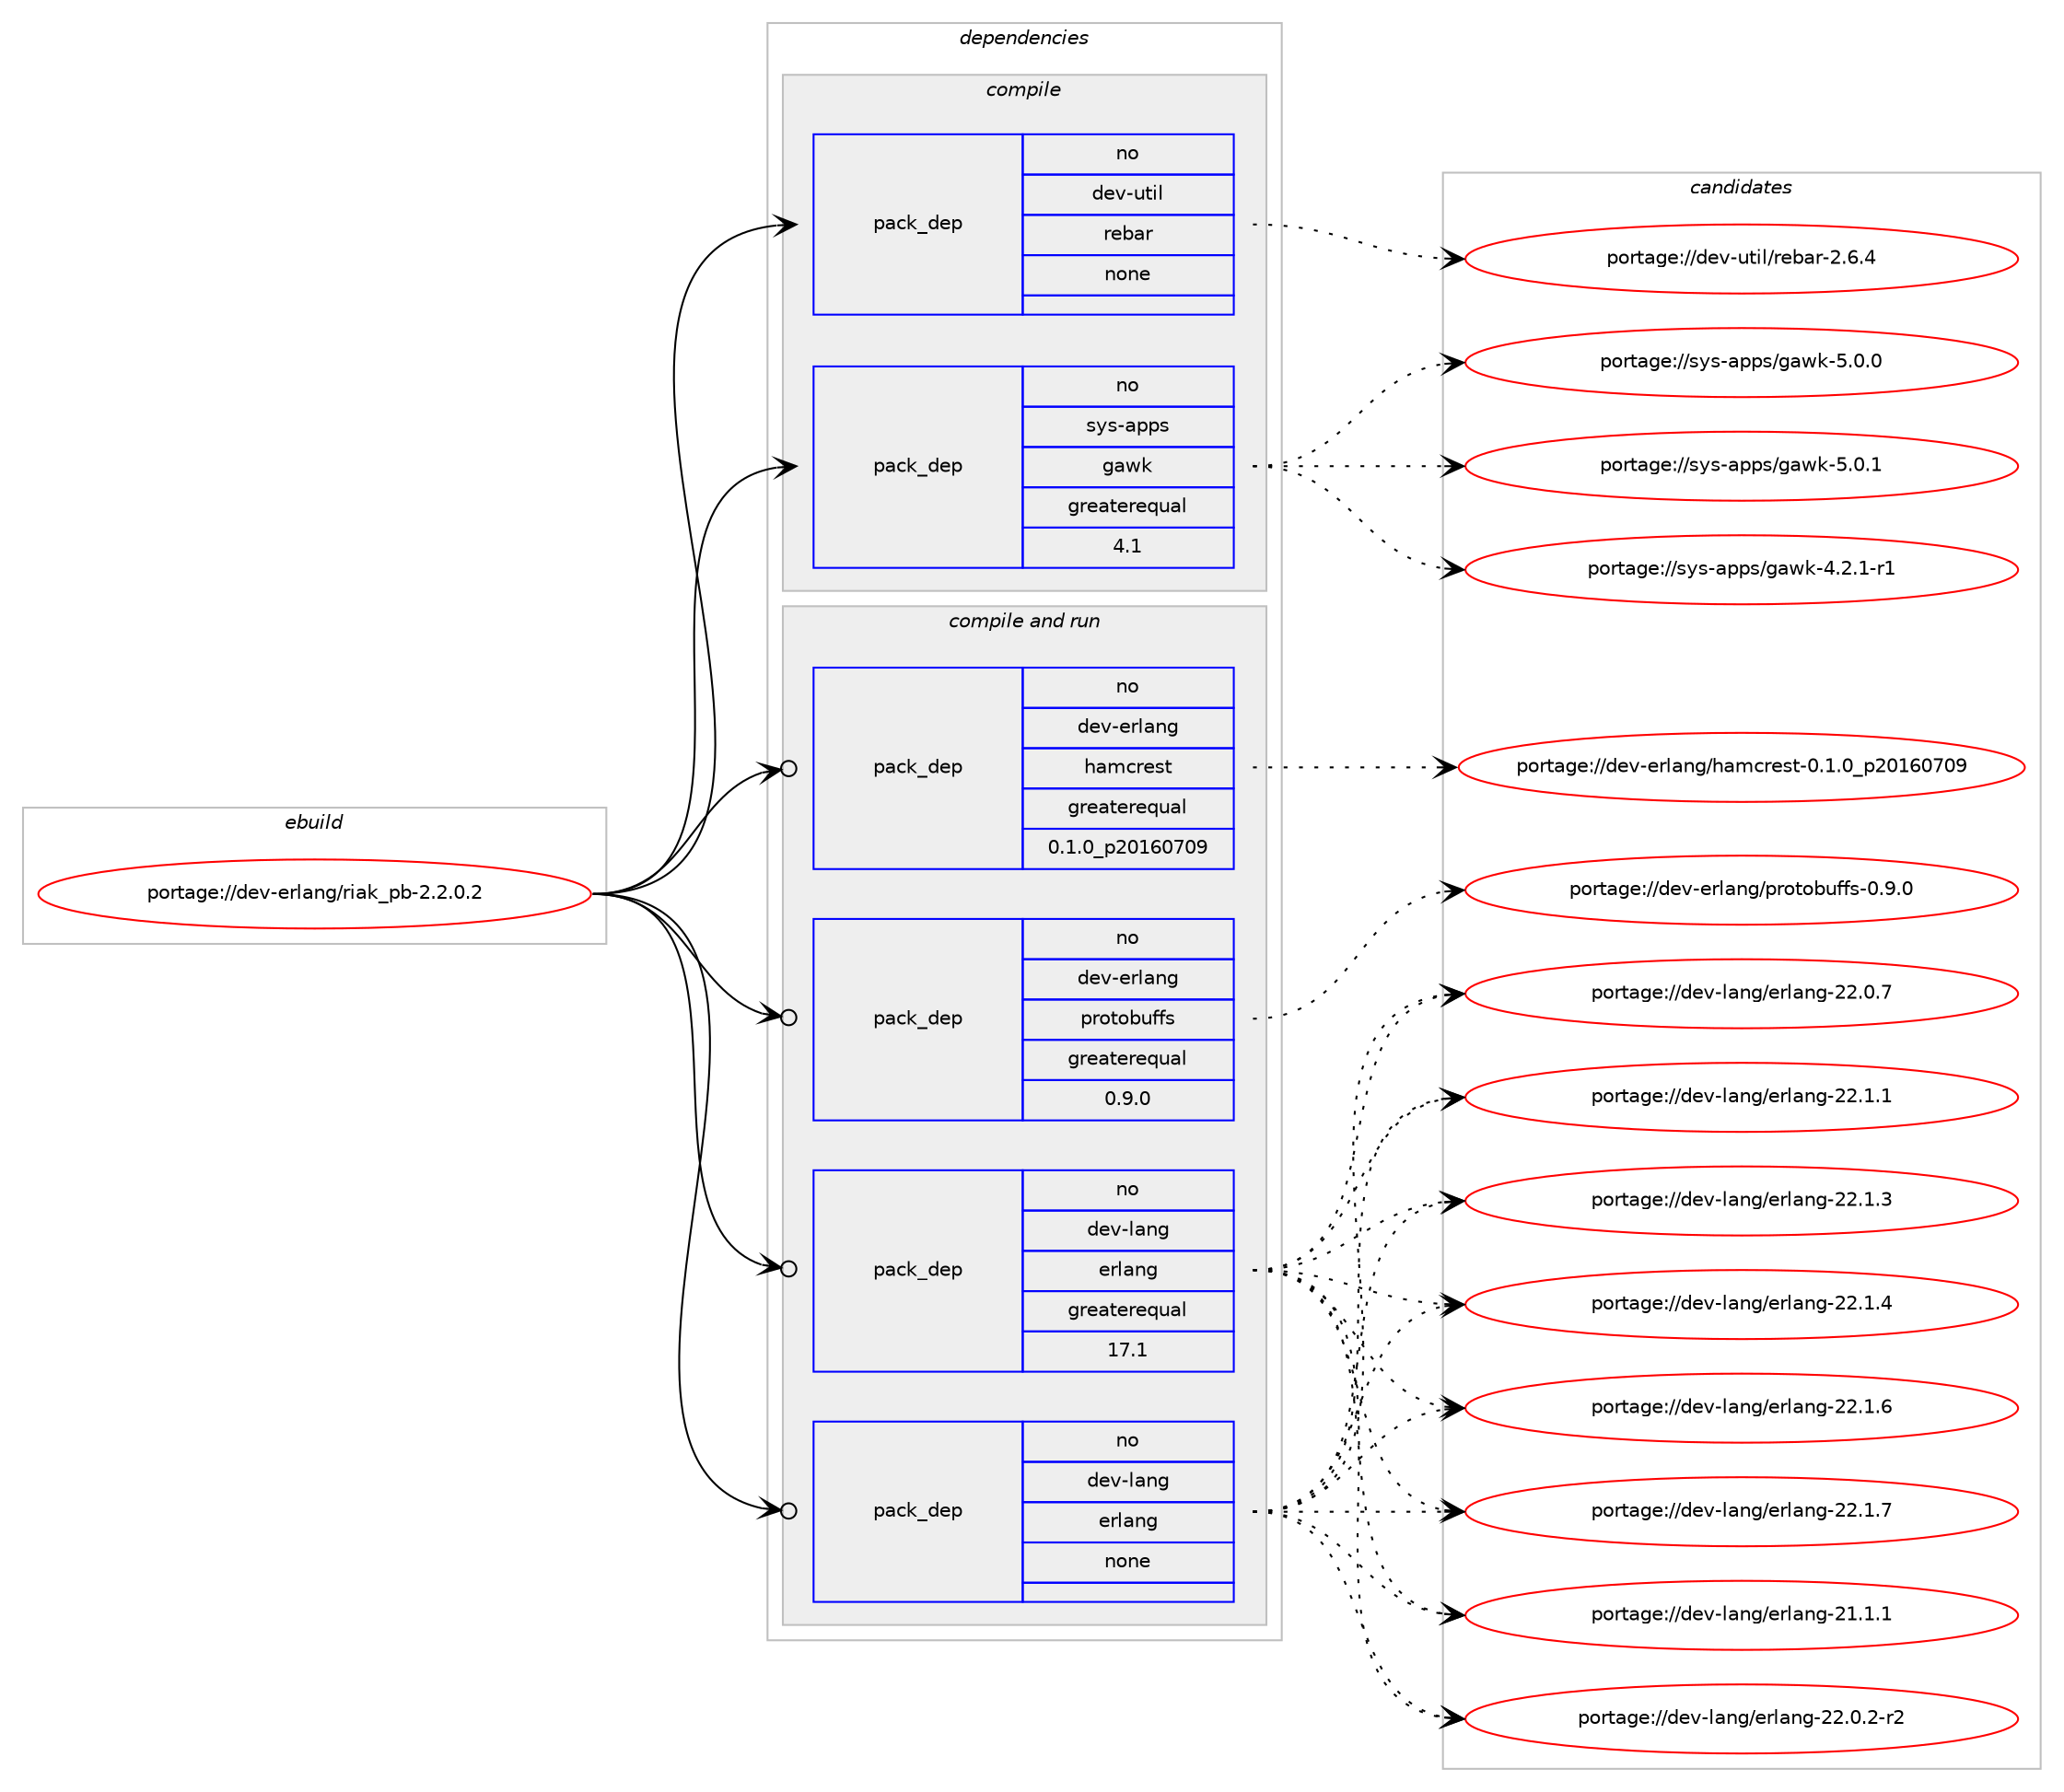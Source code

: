 digraph prolog {

# *************
# Graph options
# *************

newrank=true;
concentrate=true;
compound=true;
graph [rankdir=LR,fontname=Helvetica,fontsize=10,ranksep=1.5];#, ranksep=2.5, nodesep=0.2];
edge  [arrowhead=vee];
node  [fontname=Helvetica,fontsize=10];

# **********
# The ebuild
# **********

subgraph cluster_leftcol {
color=gray;
rank=same;
label=<<i>ebuild</i>>;
id [label="portage://dev-erlang/riak_pb-2.2.0.2", color=red, width=4, href="../dev-erlang/riak_pb-2.2.0.2.svg"];
}

# ****************
# The dependencies
# ****************

subgraph cluster_midcol {
color=gray;
label=<<i>dependencies</i>>;
subgraph cluster_compile {
fillcolor="#eeeeee";
style=filled;
label=<<i>compile</i>>;
subgraph pack44872 {
dependency60062 [label=<<TABLE BORDER="0" CELLBORDER="1" CELLSPACING="0" CELLPADDING="4" WIDTH="220"><TR><TD ROWSPAN="6" CELLPADDING="30">pack_dep</TD></TR><TR><TD WIDTH="110">no</TD></TR><TR><TD>dev-util</TD></TR><TR><TD>rebar</TD></TR><TR><TD>none</TD></TR><TR><TD></TD></TR></TABLE>>, shape=none, color=blue];
}
id:e -> dependency60062:w [weight=20,style="solid",arrowhead="vee"];
subgraph pack44873 {
dependency60063 [label=<<TABLE BORDER="0" CELLBORDER="1" CELLSPACING="0" CELLPADDING="4" WIDTH="220"><TR><TD ROWSPAN="6" CELLPADDING="30">pack_dep</TD></TR><TR><TD WIDTH="110">no</TD></TR><TR><TD>sys-apps</TD></TR><TR><TD>gawk</TD></TR><TR><TD>greaterequal</TD></TR><TR><TD>4.1</TD></TR></TABLE>>, shape=none, color=blue];
}
id:e -> dependency60063:w [weight=20,style="solid",arrowhead="vee"];
}
subgraph cluster_compileandrun {
fillcolor="#eeeeee";
style=filled;
label=<<i>compile and run</i>>;
subgraph pack44874 {
dependency60064 [label=<<TABLE BORDER="0" CELLBORDER="1" CELLSPACING="0" CELLPADDING="4" WIDTH="220"><TR><TD ROWSPAN="6" CELLPADDING="30">pack_dep</TD></TR><TR><TD WIDTH="110">no</TD></TR><TR><TD>dev-erlang</TD></TR><TR><TD>hamcrest</TD></TR><TR><TD>greaterequal</TD></TR><TR><TD>0.1.0_p20160709</TD></TR></TABLE>>, shape=none, color=blue];
}
id:e -> dependency60064:w [weight=20,style="solid",arrowhead="odotvee"];
subgraph pack44875 {
dependency60065 [label=<<TABLE BORDER="0" CELLBORDER="1" CELLSPACING="0" CELLPADDING="4" WIDTH="220"><TR><TD ROWSPAN="6" CELLPADDING="30">pack_dep</TD></TR><TR><TD WIDTH="110">no</TD></TR><TR><TD>dev-erlang</TD></TR><TR><TD>protobuffs</TD></TR><TR><TD>greaterequal</TD></TR><TR><TD>0.9.0</TD></TR></TABLE>>, shape=none, color=blue];
}
id:e -> dependency60065:w [weight=20,style="solid",arrowhead="odotvee"];
subgraph pack44876 {
dependency60066 [label=<<TABLE BORDER="0" CELLBORDER="1" CELLSPACING="0" CELLPADDING="4" WIDTH="220"><TR><TD ROWSPAN="6" CELLPADDING="30">pack_dep</TD></TR><TR><TD WIDTH="110">no</TD></TR><TR><TD>dev-lang</TD></TR><TR><TD>erlang</TD></TR><TR><TD>greaterequal</TD></TR><TR><TD>17.1</TD></TR></TABLE>>, shape=none, color=blue];
}
id:e -> dependency60066:w [weight=20,style="solid",arrowhead="odotvee"];
subgraph pack44877 {
dependency60067 [label=<<TABLE BORDER="0" CELLBORDER="1" CELLSPACING="0" CELLPADDING="4" WIDTH="220"><TR><TD ROWSPAN="6" CELLPADDING="30">pack_dep</TD></TR><TR><TD WIDTH="110">no</TD></TR><TR><TD>dev-lang</TD></TR><TR><TD>erlang</TD></TR><TR><TD>none</TD></TR><TR><TD></TD></TR></TABLE>>, shape=none, color=blue];
}
id:e -> dependency60067:w [weight=20,style="solid",arrowhead="odotvee"];
}
subgraph cluster_run {
fillcolor="#eeeeee";
style=filled;
label=<<i>run</i>>;
}
}

# **************
# The candidates
# **************

subgraph cluster_choices {
rank=same;
color=gray;
label=<<i>candidates</i>>;

subgraph choice44872 {
color=black;
nodesep=1;
choiceportage10010111845117116105108471141019897114455046544652 [label="portage://dev-util/rebar-2.6.4", color=red, width=4,href="../dev-util/rebar-2.6.4.svg"];
dependency60062:e -> choiceportage10010111845117116105108471141019897114455046544652:w [style=dotted,weight="100"];
}
subgraph choice44873 {
color=black;
nodesep=1;
choiceportage115121115459711211211547103971191074552465046494511449 [label="portage://sys-apps/gawk-4.2.1-r1", color=red, width=4,href="../sys-apps/gawk-4.2.1-r1.svg"];
choiceportage11512111545971121121154710397119107455346484648 [label="portage://sys-apps/gawk-5.0.0", color=red, width=4,href="../sys-apps/gawk-5.0.0.svg"];
choiceportage11512111545971121121154710397119107455346484649 [label="portage://sys-apps/gawk-5.0.1", color=red, width=4,href="../sys-apps/gawk-5.0.1.svg"];
dependency60063:e -> choiceportage115121115459711211211547103971191074552465046494511449:w [style=dotted,weight="100"];
dependency60063:e -> choiceportage11512111545971121121154710397119107455346484648:w [style=dotted,weight="100"];
dependency60063:e -> choiceportage11512111545971121121154710397119107455346484649:w [style=dotted,weight="100"];
}
subgraph choice44874 {
color=black;
nodesep=1;
choiceportage1001011184510111410897110103471049710999114101115116454846494648951125048495448554857 [label="portage://dev-erlang/hamcrest-0.1.0_p20160709", color=red, width=4,href="../dev-erlang/hamcrest-0.1.0_p20160709.svg"];
dependency60064:e -> choiceportage1001011184510111410897110103471049710999114101115116454846494648951125048495448554857:w [style=dotted,weight="100"];
}
subgraph choice44875 {
color=black;
nodesep=1;
choiceportage10010111845101114108971101034711211411111611198117102102115454846574648 [label="portage://dev-erlang/protobuffs-0.9.0", color=red, width=4,href="../dev-erlang/protobuffs-0.9.0.svg"];
dependency60065:e -> choiceportage10010111845101114108971101034711211411111611198117102102115454846574648:w [style=dotted,weight="100"];
}
subgraph choice44876 {
color=black;
nodesep=1;
choiceportage1001011184510897110103471011141089711010345504946494649 [label="portage://dev-lang/erlang-21.1.1", color=red, width=4,href="../dev-lang/erlang-21.1.1.svg"];
choiceportage10010111845108971101034710111410897110103455050464846504511450 [label="portage://dev-lang/erlang-22.0.2-r2", color=red, width=4,href="../dev-lang/erlang-22.0.2-r2.svg"];
choiceportage1001011184510897110103471011141089711010345505046484655 [label="portage://dev-lang/erlang-22.0.7", color=red, width=4,href="../dev-lang/erlang-22.0.7.svg"];
choiceportage1001011184510897110103471011141089711010345505046494649 [label="portage://dev-lang/erlang-22.1.1", color=red, width=4,href="../dev-lang/erlang-22.1.1.svg"];
choiceportage1001011184510897110103471011141089711010345505046494651 [label="portage://dev-lang/erlang-22.1.3", color=red, width=4,href="../dev-lang/erlang-22.1.3.svg"];
choiceportage1001011184510897110103471011141089711010345505046494652 [label="portage://dev-lang/erlang-22.1.4", color=red, width=4,href="../dev-lang/erlang-22.1.4.svg"];
choiceportage1001011184510897110103471011141089711010345505046494654 [label="portage://dev-lang/erlang-22.1.6", color=red, width=4,href="../dev-lang/erlang-22.1.6.svg"];
choiceportage1001011184510897110103471011141089711010345505046494655 [label="portage://dev-lang/erlang-22.1.7", color=red, width=4,href="../dev-lang/erlang-22.1.7.svg"];
dependency60066:e -> choiceportage1001011184510897110103471011141089711010345504946494649:w [style=dotted,weight="100"];
dependency60066:e -> choiceportage10010111845108971101034710111410897110103455050464846504511450:w [style=dotted,weight="100"];
dependency60066:e -> choiceportage1001011184510897110103471011141089711010345505046484655:w [style=dotted,weight="100"];
dependency60066:e -> choiceportage1001011184510897110103471011141089711010345505046494649:w [style=dotted,weight="100"];
dependency60066:e -> choiceportage1001011184510897110103471011141089711010345505046494651:w [style=dotted,weight="100"];
dependency60066:e -> choiceportage1001011184510897110103471011141089711010345505046494652:w [style=dotted,weight="100"];
dependency60066:e -> choiceportage1001011184510897110103471011141089711010345505046494654:w [style=dotted,weight="100"];
dependency60066:e -> choiceportage1001011184510897110103471011141089711010345505046494655:w [style=dotted,weight="100"];
}
subgraph choice44877 {
color=black;
nodesep=1;
choiceportage1001011184510897110103471011141089711010345504946494649 [label="portage://dev-lang/erlang-21.1.1", color=red, width=4,href="../dev-lang/erlang-21.1.1.svg"];
choiceportage10010111845108971101034710111410897110103455050464846504511450 [label="portage://dev-lang/erlang-22.0.2-r2", color=red, width=4,href="../dev-lang/erlang-22.0.2-r2.svg"];
choiceportage1001011184510897110103471011141089711010345505046484655 [label="portage://dev-lang/erlang-22.0.7", color=red, width=4,href="../dev-lang/erlang-22.0.7.svg"];
choiceportage1001011184510897110103471011141089711010345505046494649 [label="portage://dev-lang/erlang-22.1.1", color=red, width=4,href="../dev-lang/erlang-22.1.1.svg"];
choiceportage1001011184510897110103471011141089711010345505046494651 [label="portage://dev-lang/erlang-22.1.3", color=red, width=4,href="../dev-lang/erlang-22.1.3.svg"];
choiceportage1001011184510897110103471011141089711010345505046494652 [label="portage://dev-lang/erlang-22.1.4", color=red, width=4,href="../dev-lang/erlang-22.1.4.svg"];
choiceportage1001011184510897110103471011141089711010345505046494654 [label="portage://dev-lang/erlang-22.1.6", color=red, width=4,href="../dev-lang/erlang-22.1.6.svg"];
choiceportage1001011184510897110103471011141089711010345505046494655 [label="portage://dev-lang/erlang-22.1.7", color=red, width=4,href="../dev-lang/erlang-22.1.7.svg"];
dependency60067:e -> choiceportage1001011184510897110103471011141089711010345504946494649:w [style=dotted,weight="100"];
dependency60067:e -> choiceportage10010111845108971101034710111410897110103455050464846504511450:w [style=dotted,weight="100"];
dependency60067:e -> choiceportage1001011184510897110103471011141089711010345505046484655:w [style=dotted,weight="100"];
dependency60067:e -> choiceportage1001011184510897110103471011141089711010345505046494649:w [style=dotted,weight="100"];
dependency60067:e -> choiceportage1001011184510897110103471011141089711010345505046494651:w [style=dotted,weight="100"];
dependency60067:e -> choiceportage1001011184510897110103471011141089711010345505046494652:w [style=dotted,weight="100"];
dependency60067:e -> choiceportage1001011184510897110103471011141089711010345505046494654:w [style=dotted,weight="100"];
dependency60067:e -> choiceportage1001011184510897110103471011141089711010345505046494655:w [style=dotted,weight="100"];
}
}

}
